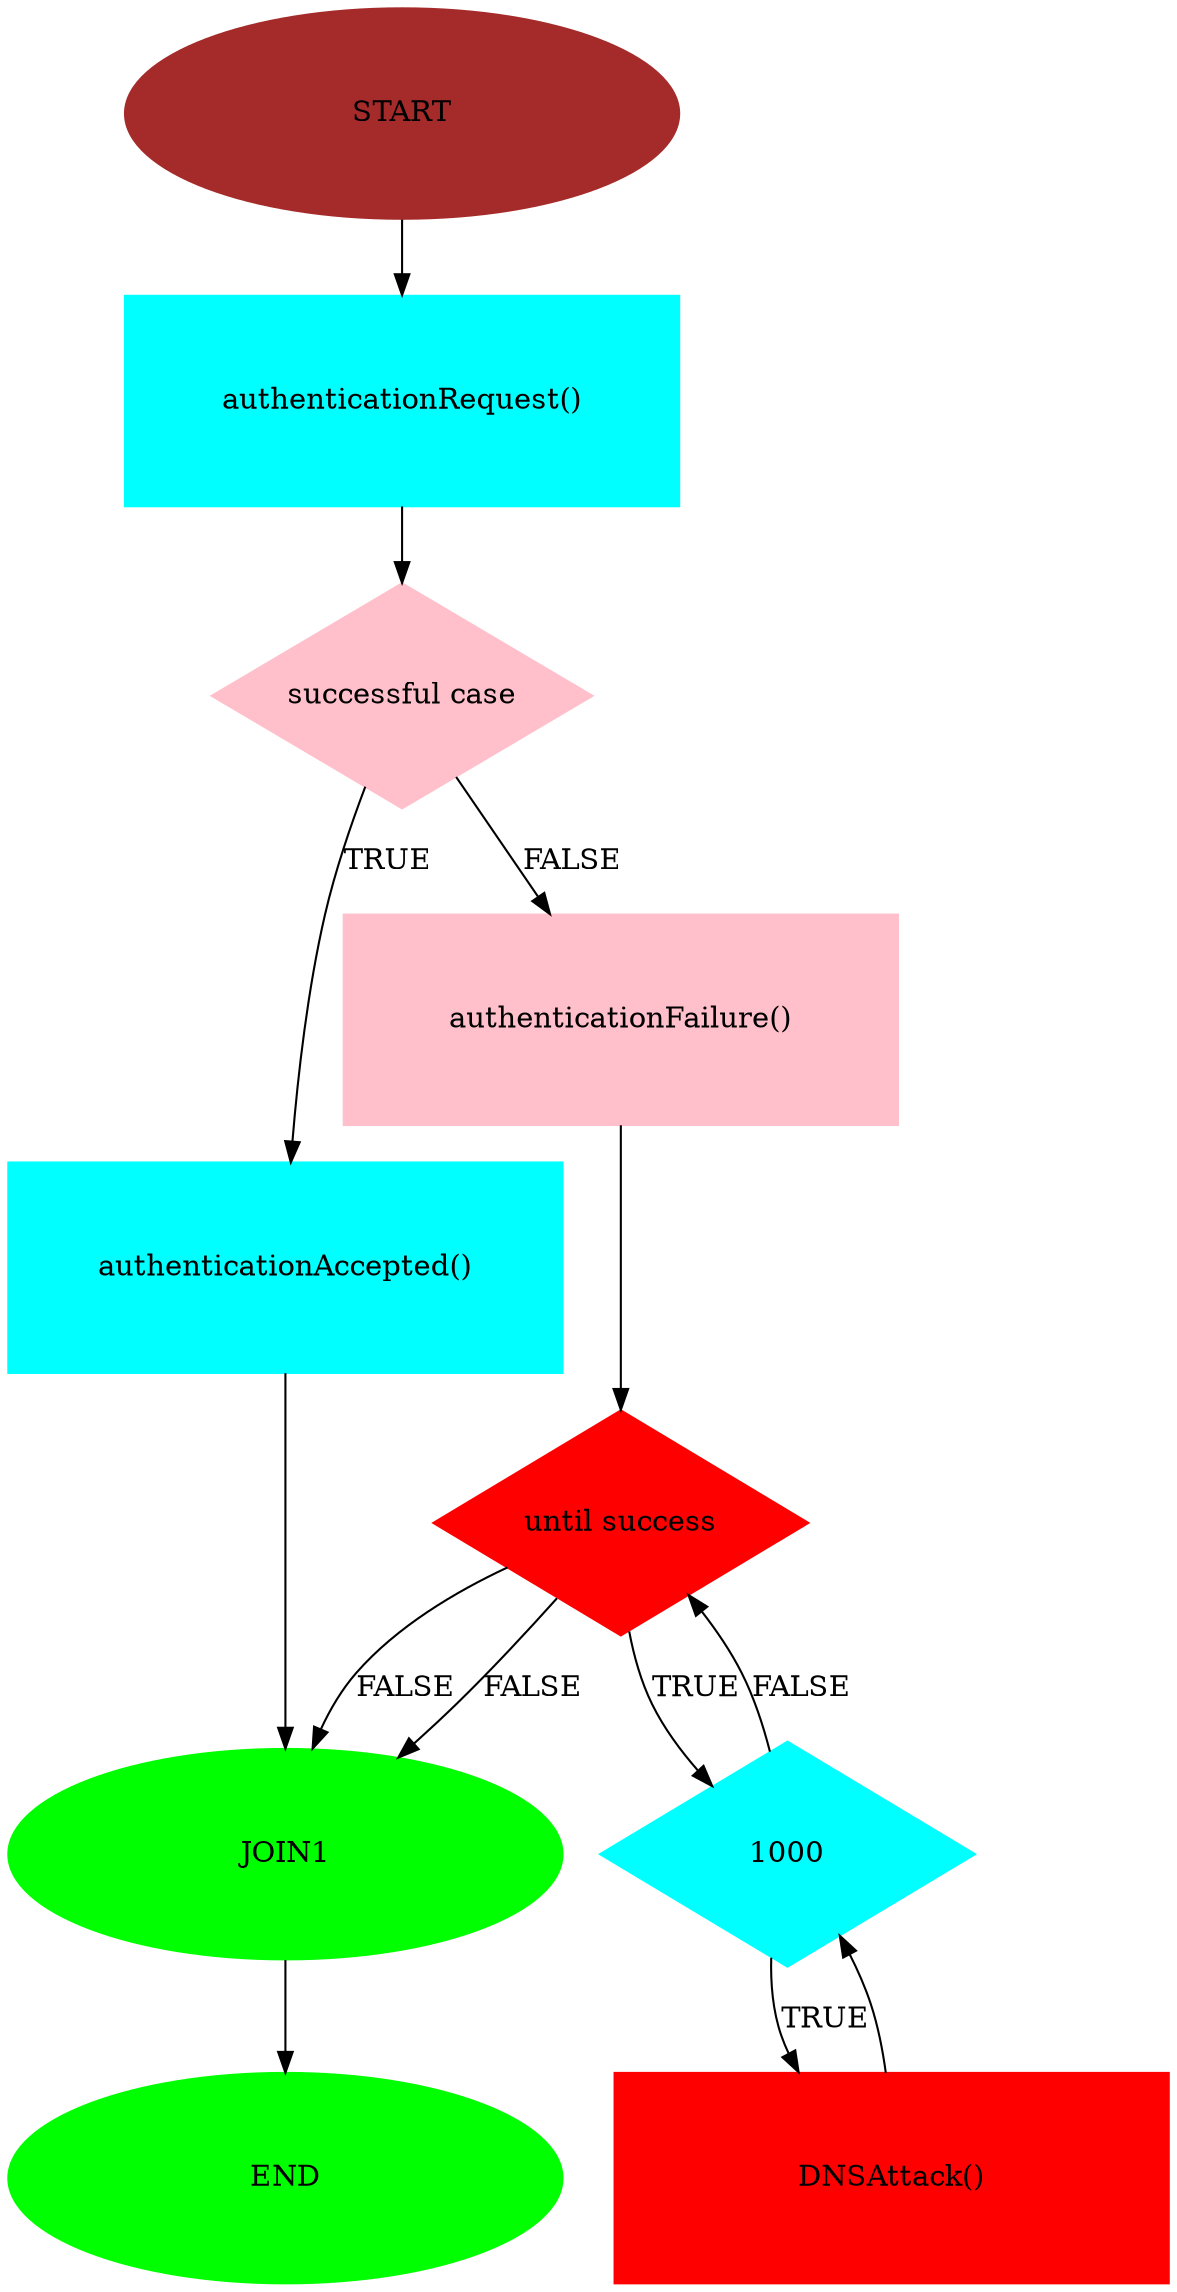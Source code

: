 digraph DNSlooploop{
 1 [label = "START", pos="580,1360", color="brown", style="filled" width="3.7", height="1.4"]
 2  [shape=box label = "authenticationRequest()", pos="580,1190", color="cyan", style="filled" width="3.7", height="1.4"]
 3  [shape=diamond width="2.5", height="1.5"  label = "successful case", pos="580,1020", color="pink", style="filled" width="2.5", height="1.5"]
 4  [shape=box label = "authenticationAccepted()", pos="580,850", color="cyan", style="filled" width="3.7", height="1.4"]
 5  [shape=box label = "authenticationFailure()", pos="870,850", color="pink", style="filled" width="3.7", height="1.4"]
 6  [shape=diamond width="2.5", height="1.5"  label = "until success", pos="580,680", color="red", style="filled" width="2.5", height="1.5"]
 JOIN1 [label = "JOIN1", pos="870,680", color="green", style="filled" width="3.7", height="1.4"]
 7  [shape=diamond width="2.5", height="1.5"  label = "1000", pos="580,510", color="cyan", style="filled" width="2.5", height="1.5"]
 9 [label = "END", pos="870,510", color="green", style="filled" width="3.7", height="1.4"]
 8  [shape=box label = "DNSAttack()", pos="580,340", color="red", style="filled" width="3.7", height="1.4"]
 1 -> 2 [pos="e,580,1246 580,1360"]
 2 -> 3 [pos="e,580,1080 580,1190"]
 3 -> 4 [label = "TRUE", lp="580,935", pos="e,580,906 580,1020"]
 3 -> 5 [label = "FALSE", lp="725,935", pos="e,870,906 580,1020"]
 5 -> 6 [pos="e,580,740 870,850"]
 6 -> 7 [label = "TRUE", lp="580,595", pos="e,580,570 580,680"]
 7 -> 8 [label = "TRUE", lp="580,425", pos="e,580,396 580,510"]
 8 -> 7 [pos="e,665.7,510.0 676.836,366.0 725,453.0"]
 7 -> 6 [label = "FALSE", lp="750,623.0", pos="e,665.7,680.0 676.836,536.0 725,623.0"]
 6 -> JOIN1 [label = "FALSE", lp="725,680", pos="e,870,736 580,680"]
 6 -> JOIN1 [label = "FALSE", lp="725,680", pos="e,870,736 580,680"]
 4 -> JOIN1 [pos="e,870,736 580,850"]
 JOIN1 -> 9 [pos="e,870,566 870,680"]
}